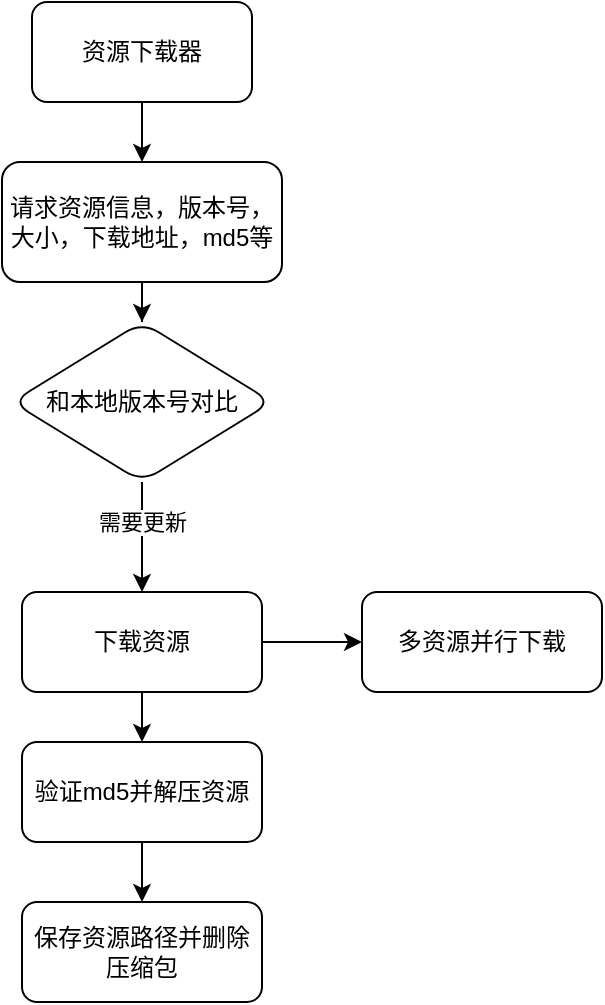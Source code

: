 <mxfile version="21.2.1" type="github">
  <diagram name="第 1 页" id="ZK88UVMB1HDC939iwD2s">
    <mxGraphModel dx="1242" dy="795" grid="1" gridSize="10" guides="1" tooltips="1" connect="1" arrows="1" fold="1" page="1" pageScale="1" pageWidth="827" pageHeight="1169" math="0" shadow="0">
      <root>
        <mxCell id="0" />
        <mxCell id="1" parent="0" />
        <mxCell id="Gd3Ls4hgWF7xRM4VJvra-27" style="edgeStyle=orthogonalEdgeStyle;rounded=0;orthogonalLoop=1;jettySize=auto;html=1;exitX=0.5;exitY=1;exitDx=0;exitDy=0;entryX=0.5;entryY=0;entryDx=0;entryDy=0;" parent="1" source="Gd3Ls4hgWF7xRM4VJvra-6" target="Gd3Ls4hgWF7xRM4VJvra-24" edge="1">
          <mxGeometry relative="1" as="geometry" />
        </mxCell>
        <mxCell id="Gd3Ls4hgWF7xRM4VJvra-6" value="资源下载器" style="rounded=1;whiteSpace=wrap;html=1;" parent="1" vertex="1">
          <mxGeometry x="315" y="290" width="110" height="50" as="geometry" />
        </mxCell>
        <mxCell id="Gd3Ls4hgWF7xRM4VJvra-16" value="" style="edgeStyle=orthogonalEdgeStyle;rounded=0;orthogonalLoop=1;jettySize=auto;html=1;" parent="1" source="Gd3Ls4hgWF7xRM4VJvra-17" target="Gd3Ls4hgWF7xRM4VJvra-19" edge="1">
          <mxGeometry relative="1" as="geometry" />
        </mxCell>
        <mxCell id="l9XEiGe7J6pRO3xzxPcD-2" value="" style="edgeStyle=orthogonalEdgeStyle;rounded=0;orthogonalLoop=1;jettySize=auto;html=1;" edge="1" parent="1" source="Gd3Ls4hgWF7xRM4VJvra-17" target="l9XEiGe7J6pRO3xzxPcD-1">
          <mxGeometry relative="1" as="geometry" />
        </mxCell>
        <mxCell id="Gd3Ls4hgWF7xRM4VJvra-17" value="下载资源" style="whiteSpace=wrap;html=1;rounded=1;" parent="1" vertex="1">
          <mxGeometry x="310" y="585" width="120" height="50" as="geometry" />
        </mxCell>
        <mxCell id="Gd3Ls4hgWF7xRM4VJvra-18" value="" style="edgeStyle=orthogonalEdgeStyle;rounded=0;orthogonalLoop=1;jettySize=auto;html=1;" parent="1" source="Gd3Ls4hgWF7xRM4VJvra-19" target="Gd3Ls4hgWF7xRM4VJvra-20" edge="1">
          <mxGeometry relative="1" as="geometry" />
        </mxCell>
        <mxCell id="Gd3Ls4hgWF7xRM4VJvra-19" value="验证md5并解压资源" style="whiteSpace=wrap;html=1;rounded=1;" parent="1" vertex="1">
          <mxGeometry x="310" y="660" width="120" height="50" as="geometry" />
        </mxCell>
        <mxCell id="Gd3Ls4hgWF7xRM4VJvra-20" value="保存资源路径并删除压缩包" style="whiteSpace=wrap;html=1;rounded=1;" parent="1" vertex="1">
          <mxGeometry x="310" y="740" width="120" height="50" as="geometry" />
        </mxCell>
        <mxCell id="Gd3Ls4hgWF7xRM4VJvra-30" value="" style="edgeStyle=orthogonalEdgeStyle;rounded=0;orthogonalLoop=1;jettySize=auto;html=1;" parent="1" source="Gd3Ls4hgWF7xRM4VJvra-24" target="Gd3Ls4hgWF7xRM4VJvra-29" edge="1">
          <mxGeometry relative="1" as="geometry" />
        </mxCell>
        <mxCell id="Gd3Ls4hgWF7xRM4VJvra-24" value="请求资源信息，版本号，大小，下载地址，md5等" style="rounded=1;whiteSpace=wrap;html=1;" parent="1" vertex="1">
          <mxGeometry x="300" y="370" width="140" height="60" as="geometry" />
        </mxCell>
        <mxCell id="Gd3Ls4hgWF7xRM4VJvra-34" value="" style="edgeStyle=orthogonalEdgeStyle;rounded=0;orthogonalLoop=1;jettySize=auto;html=1;" parent="1" source="Gd3Ls4hgWF7xRM4VJvra-29" target="Gd3Ls4hgWF7xRM4VJvra-17" edge="1">
          <mxGeometry relative="1" as="geometry" />
        </mxCell>
        <mxCell id="Gd3Ls4hgWF7xRM4VJvra-35" value="需要更新" style="edgeLabel;html=1;align=center;verticalAlign=middle;resizable=0;points=[];" parent="Gd3Ls4hgWF7xRM4VJvra-34" vertex="1" connectable="0">
          <mxGeometry x="-0.6" y="-1" relative="1" as="geometry">
            <mxPoint x="1" y="9" as="offset" />
          </mxGeometry>
        </mxCell>
        <mxCell id="Gd3Ls4hgWF7xRM4VJvra-29" value="和本地版本号对比" style="rhombus;whiteSpace=wrap;html=1;rounded=1;" parent="1" vertex="1">
          <mxGeometry x="305" y="450" width="130" height="80" as="geometry" />
        </mxCell>
        <mxCell id="l9XEiGe7J6pRO3xzxPcD-1" value="多资源并行下载" style="whiteSpace=wrap;html=1;rounded=1;" vertex="1" parent="1">
          <mxGeometry x="480" y="585" width="120" height="50" as="geometry" />
        </mxCell>
      </root>
    </mxGraphModel>
  </diagram>
</mxfile>
